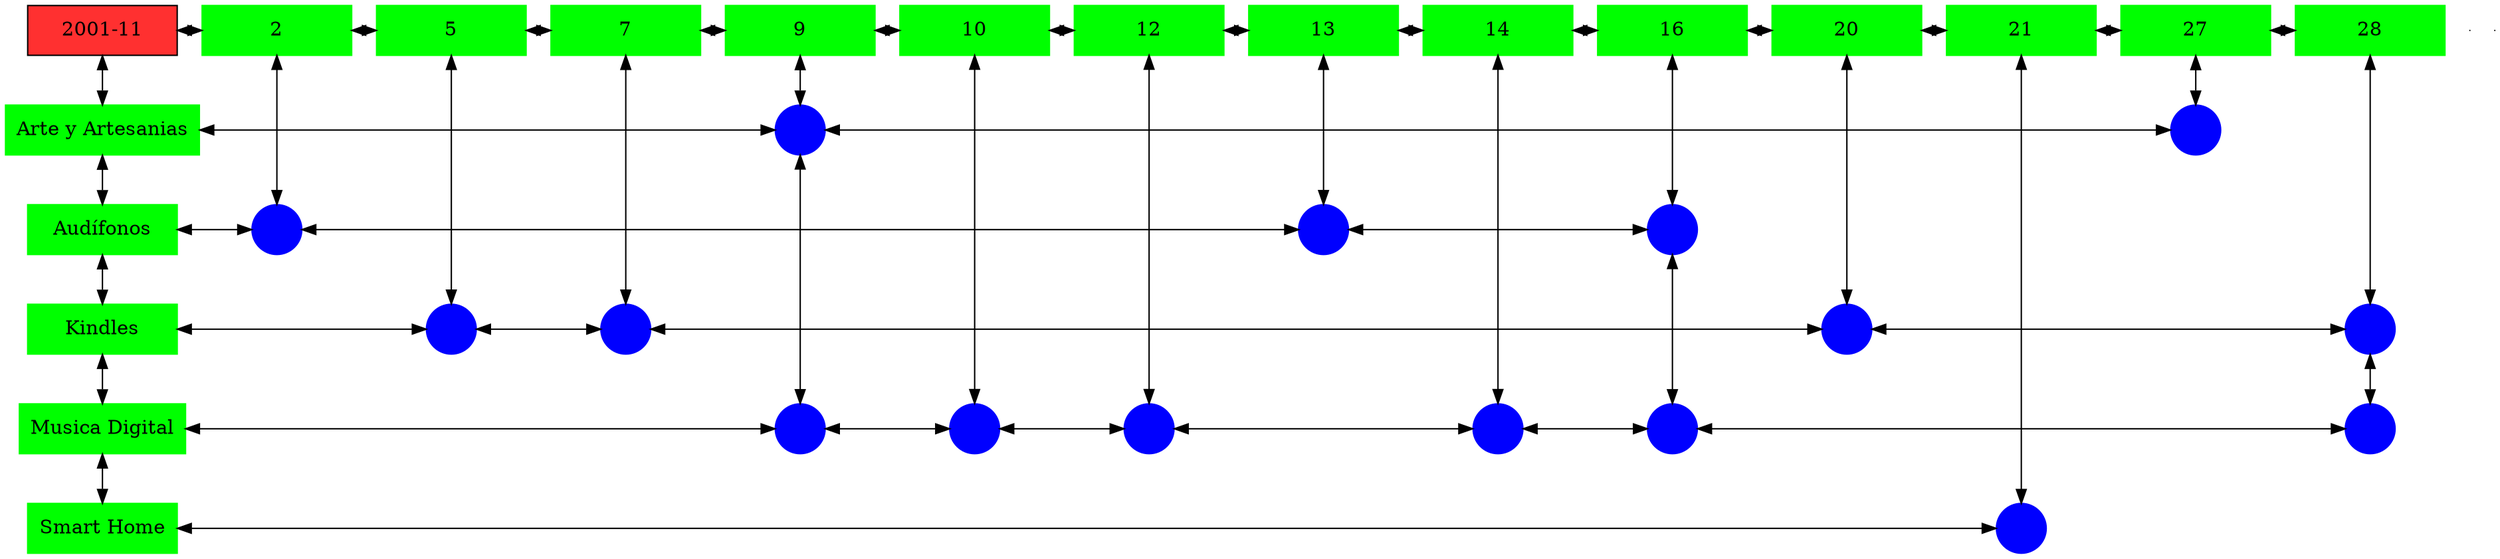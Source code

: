 digraph G{
node[shape="box"];
nodeMt[ label = "2001-11", width = 1.5, style = filled, fillcolor = firebrick1, group = 1 ];
e0[ shape = point, width = 0 ];
e1[ shape = point, width = 0 ];
node0xc0023094a0[label="2",color=green,style =filled,width = 1.5 group=2];
nodeMt->node0xc0023094a0[dir="both"];
{rank=same;nodeMt;node0xc0023094a0;}
node0xc001fde780[label="5",color=green,style =filled,width = 1.5 group=5];
node0xc0023094a0->node0xc001fde780[dir="both"];
{rank=same;node0xc0023094a0;node0xc001fde780;}
node0xc002216dc0[label="7",color=green,style =filled,width = 1.5 group=7];
node0xc001fde780->node0xc002216dc0[dir="both"];
{rank=same;node0xc001fde780;node0xc002216dc0;}
node0xc001f79e00[label="9",color=green,style =filled,width = 1.5 group=9];
node0xc002216dc0->node0xc001f79e00[dir="both"];
{rank=same;node0xc002216dc0;node0xc001f79e00;}
node0xc00217b5e0[label="10",color=green,style =filled,width = 1.5 group=10];
node0xc001f79e00->node0xc00217b5e0[dir="both"];
{rank=same;node0xc001f79e00;node0xc00217b5e0;}
node0xc0021eceb0[label="12",color=green,style =filled,width = 1.5 group=12];
node0xc00217b5e0->node0xc0021eceb0[dir="both"];
{rank=same;node0xc00217b5e0;node0xc0021eceb0;}
node0xc001ea7360[label="13",color=green,style =filled,width = 1.5 group=13];
node0xc0021eceb0->node0xc001ea7360[dir="both"];
{rank=same;node0xc0021eceb0;node0xc001ea7360;}
node0xc001f93cc0[label="14",color=green,style =filled,width = 1.5 group=14];
node0xc001ea7360->node0xc001f93cc0[dir="both"];
{rank=same;node0xc001ea7360;node0xc001f93cc0;}
node0xc001fa2320[label="16",color=green,style =filled,width = 1.5 group=16];
node0xc001f93cc0->node0xc001fa2320[dir="both"];
{rank=same;node0xc001f93cc0;node0xc001fa2320;}
node0xc0022aa8c0[label="20",color=green,style =filled,width = 1.5 group=20];
node0xc001fa2320->node0xc0022aa8c0[dir="both"];
{rank=same;node0xc001fa2320;node0xc0022aa8c0;}
node0xc001f79b80[label="21",color=green,style =filled,width = 1.5 group=21];
node0xc0022aa8c0->node0xc001f79b80[dir="both"];
{rank=same;node0xc0022aa8c0;node0xc001f79b80;}
node0xc001f939a0[label="27",color=green,style =filled,width = 1.5 group=27];
node0xc001f79b80->node0xc001f939a0[dir="both"];
{rank=same;node0xc001f79b80;node0xc001f939a0;}
node0xc001e3e460[label="28",color=green,style =filled,width = 1.5 group=28];
node0xc001f939a0->node0xc001e3e460[dir="both"];
{rank=same;node0xc001f939a0;node0xc001e3e460;}
node0xc001f93950[label="Arte y Artesanias",color=green,style =filled width = 1.5 group=1];
node0xc002026280[label="",color=blue,style =filled, width = 0.5 group=9 shape=circle];
node0xc001f93950->node0xc002026280[dir="both"];
{rank=same;node0xc001f93950;node0xc002026280;}
node0xc001f98480[label="",color=blue,style =filled, width = 0.5 group=27 shape=circle];
node0xc002026280->node0xc001f98480[dir="both"];
{rank=same;node0xc001f98480;node0xc002026280;}
node0xc001ea7310[label="Audífonos",color=green,style =filled width = 1.5 group=1];
node0xc002305800[label="",color=blue,style =filled, width = 0.5 group=2 shape=circle];
node0xc001ea7310->node0xc002305800[dir="both"];
{rank=same;node0xc001ea7310;node0xc002305800;}
node0xc001ea4c00[label="",color=blue,style =filled, width = 0.5 group=13 shape=circle];
node0xc002305800->node0xc001ea4c00[dir="both"];
{rank=same;node0xc001ea4c00;node0xc002305800;}
node0xc001f98b00[label="",color=blue,style =filled, width = 0.5 group=16 shape=circle];
node0xc001ea4c00->node0xc001f98b00[dir="both"];
{rank=same;node0xc001f98b00;node0xc001ea4c00;}
node0xc001ec1d60[label="Kindles",color=green,style =filled width = 1.5 group=1];
node0xc001fdc680[label="",color=blue,style =filled, width = 0.5 group=5 shape=circle];
node0xc001ec1d60->node0xc001fdc680[dir="both"];
{rank=same;node0xc001ec1d60;node0xc001fdc680;}
node0xc002218280[label="",color=blue,style =filled, width = 0.5 group=7 shape=circle];
node0xc001fdc680->node0xc002218280[dir="both"];
{rank=same;node0xc002218280;node0xc001fdc680;}
node0xc002299c80[label="",color=blue,style =filled, width = 0.5 group=20 shape=circle];
node0xc002218280->node0xc002299c80[dir="both"];
{rank=same;node0xc002299c80;node0xc002218280;}
node0xc001ebd880[label="",color=blue,style =filled, width = 0.5 group=28 shape=circle];
node0xc002299c80->node0xc001ebd880[dir="both"];
{rank=same;node0xc001ebd880;node0xc002299c80;}
node0xc001e3e410[label="Musica Digital",color=green,style =filled width = 1.5 group=1];
node0xc001f71e00[label="",color=blue,style =filled, width = 0.5 group=9 shape=circle];
node0xc001e3e410->node0xc001f71e00[dir="both"];
{rank=same;node0xc001e3e410;node0xc001f71e00;}
node0xc002184c80[label="",color=blue,style =filled, width = 0.5 group=10 shape=circle];
node0xc001f71e00->node0xc002184c80[dir="both"];
{rank=same;node0xc002184c80;node0xc001f71e00;}
node0xc0021ead00[label="",color=blue,style =filled, width = 0.5 group=12 shape=circle];
node0xc002184c80->node0xc0021ead00[dir="both"];
{rank=same;node0xc0021ead00;node0xc002184c80;}
node0xc001f98680[label="",color=blue,style =filled, width = 0.5 group=14 shape=circle];
node0xc0021ead00->node0xc001f98680[dir="both"];
{rank=same;node0xc001f98680;node0xc0021ead00;}
node0xc002199800[label="",color=blue,style =filled, width = 0.5 group=16 shape=circle];
node0xc001f98680->node0xc002199800[dir="both"];
{rank=same;node0xc002199800;node0xc001f98680;}
node0xc001e2b380[label="",color=blue,style =filled, width = 0.5 group=28 shape=circle];
node0xc002199800->node0xc001e2b380[dir="both"];
{rank=same;node0xc001e2b380;node0xc002199800;}
node0xc001f79b30[label="Smart Home",color=green,style =filled width = 1.5 group=1];
node0xc001f71c00[label="",color=blue,style =filled, width = 0.5 group=21 shape=circle];
node0xc001f79b30->node0xc001f71c00[dir="both"];
{rank=same;node0xc001f79b30;node0xc001f71c00;}
node0xc0023094a0->node0xc002305800[dir="both"];
node0xc001fde780->node0xc001fdc680[dir="both"];
node0xc002216dc0->node0xc002218280[dir="both"];
node0xc001f79e00->node0xc002026280[dir="both"];
node0xc002026280->node0xc001f71e00[dir="both"];
node0xc00217b5e0->node0xc002184c80[dir="both"];
node0xc0021eceb0->node0xc0021ead00[dir="both"];
node0xc001ea7360->node0xc001ea4c00[dir="both"];
node0xc001f93cc0->node0xc001f98680[dir="both"];
node0xc001fa2320->node0xc001f98b00[dir="both"];
node0xc001f98b00->node0xc002199800[dir="both"];
node0xc0022aa8c0->node0xc002299c80[dir="both"];
node0xc001f79b80->node0xc001f71c00[dir="both"];
node0xc001f939a0->node0xc001f98480[dir="both"];
node0xc001e3e460->node0xc001ebd880[dir="both"];
node0xc001ebd880->node0xc001e2b380[dir="both"];
nodeMt->node0xc001f93950[dir="both"];
node0xc001f93950->node0xc001ea7310[dir="both"];
node0xc001ea7310->node0xc001ec1d60[dir="both"];
node0xc001ec1d60->node0xc001e3e410[dir="both"];
node0xc001e3e410->node0xc001f79b30[dir="both"];
}
